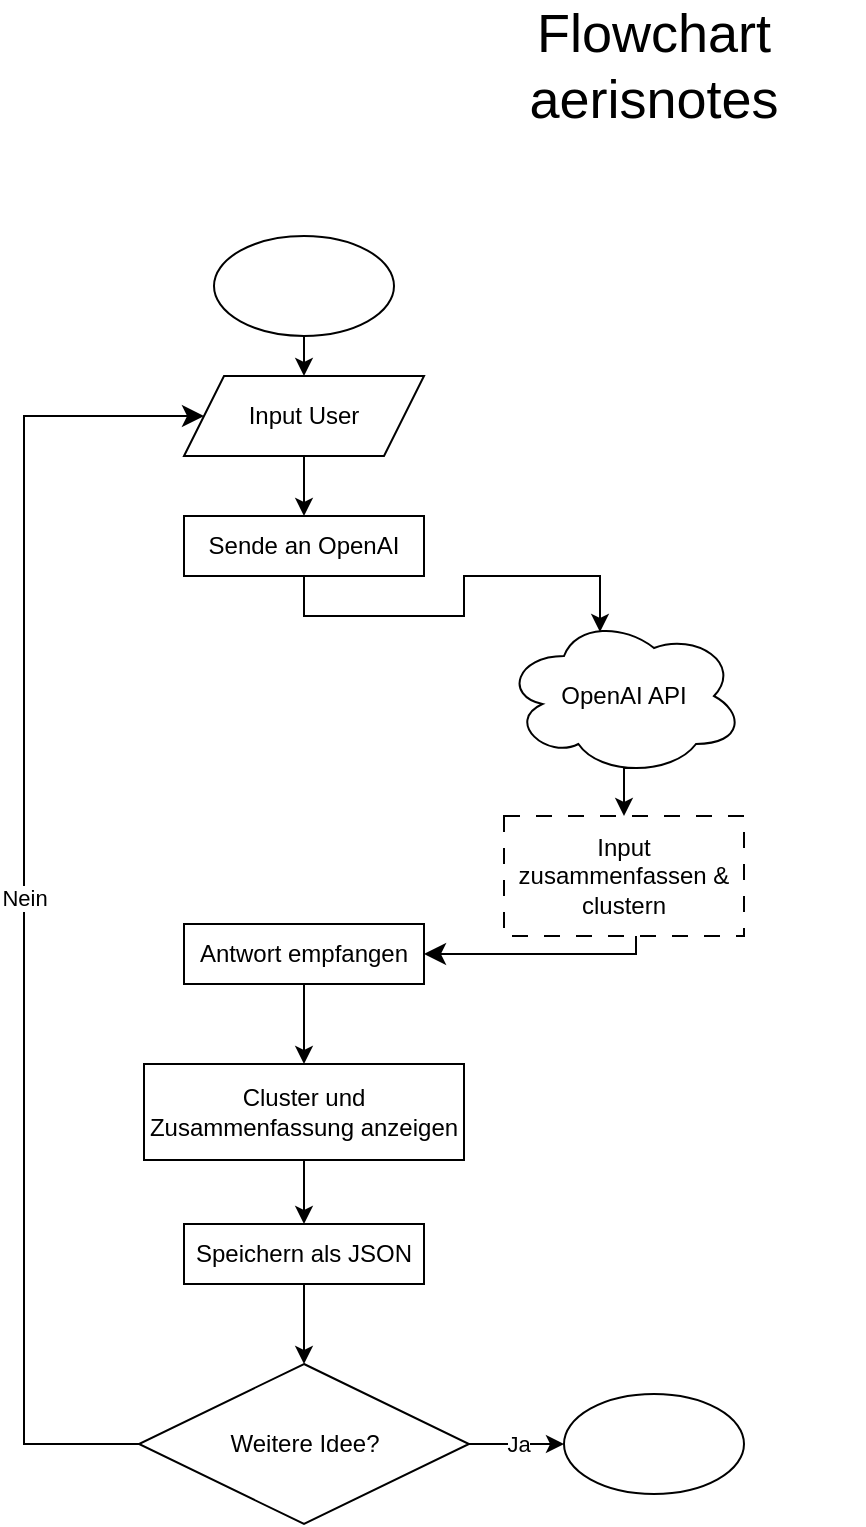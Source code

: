 <mxfile version="26.2.15">
  <diagram id="C5RBs43oDa-KdzZeNtuy" name="Page-1">
    <mxGraphModel dx="1258" dy="1082" grid="1" gridSize="10" guides="1" tooltips="1" connect="1" arrows="1" fold="1" page="1" pageScale="1" pageWidth="827" pageHeight="1169" math="0" shadow="0">
      <root>
        <mxCell id="WIyWlLk6GJQsqaUBKTNV-0" />
        <mxCell id="WIyWlLk6GJQsqaUBKTNV-1" parent="WIyWlLk6GJQsqaUBKTNV-0" />
        <mxCell id="Bh1EDCbn83jrM42MJJoX-24" style="edgeStyle=orthogonalEdgeStyle;rounded=0;orthogonalLoop=1;jettySize=auto;html=1;exitX=0.5;exitY=1;exitDx=0;exitDy=0;entryX=0.5;entryY=0;entryDx=0;entryDy=0;" edge="1" parent="WIyWlLk6GJQsqaUBKTNV-1" source="Bh1EDCbn83jrM42MJJoX-0" target="Bh1EDCbn83jrM42MJJoX-21">
          <mxGeometry relative="1" as="geometry" />
        </mxCell>
        <mxCell id="Bh1EDCbn83jrM42MJJoX-0" value="" style="ellipse;whiteSpace=wrap;html=1;" vertex="1" parent="WIyWlLk6GJQsqaUBKTNV-1">
          <mxGeometry x="215" y="140" width="90" height="50" as="geometry" />
        </mxCell>
        <mxCell id="Bh1EDCbn83jrM42MJJoX-2" value="Sende an OpenAI" style="rounded=0;whiteSpace=wrap;html=1;" vertex="1" parent="WIyWlLk6GJQsqaUBKTNV-1">
          <mxGeometry x="200" y="280" width="120" height="30" as="geometry" />
        </mxCell>
        <mxCell id="Bh1EDCbn83jrM42MJJoX-27" style="edgeStyle=orthogonalEdgeStyle;rounded=0;orthogonalLoop=1;jettySize=auto;html=1;exitX=0.55;exitY=0.95;exitDx=0;exitDy=0;exitPerimeter=0;entryX=0.5;entryY=0;entryDx=0;entryDy=0;" edge="1" parent="WIyWlLk6GJQsqaUBKTNV-1" source="Bh1EDCbn83jrM42MJJoX-3" target="Bh1EDCbn83jrM42MJJoX-26">
          <mxGeometry relative="1" as="geometry" />
        </mxCell>
        <mxCell id="Bh1EDCbn83jrM42MJJoX-3" value="OpenAI API" style="ellipse;shape=cloud;whiteSpace=wrap;html=1;" vertex="1" parent="WIyWlLk6GJQsqaUBKTNV-1">
          <mxGeometry x="360" y="330" width="120" height="80" as="geometry" />
        </mxCell>
        <mxCell id="Bh1EDCbn83jrM42MJJoX-4" value="Antwort empfangen" style="rounded=0;whiteSpace=wrap;html=1;" vertex="1" parent="WIyWlLk6GJQsqaUBKTNV-1">
          <mxGeometry x="200" y="484" width="120" height="30" as="geometry" />
        </mxCell>
        <mxCell id="Bh1EDCbn83jrM42MJJoX-19" style="edgeStyle=orthogonalEdgeStyle;rounded=0;orthogonalLoop=1;jettySize=auto;html=1;exitX=0.5;exitY=1;exitDx=0;exitDy=0;entryX=0.5;entryY=0;entryDx=0;entryDy=0;" edge="1" parent="WIyWlLk6GJQsqaUBKTNV-1" source="Bh1EDCbn83jrM42MJJoX-5" target="Bh1EDCbn83jrM42MJJoX-6">
          <mxGeometry relative="1" as="geometry" />
        </mxCell>
        <mxCell id="Bh1EDCbn83jrM42MJJoX-5" value="Cluster und Zusammenfassung anzeigen" style="rounded=0;whiteSpace=wrap;html=1;" vertex="1" parent="WIyWlLk6GJQsqaUBKTNV-1">
          <mxGeometry x="180" y="554" width="160" height="48" as="geometry" />
        </mxCell>
        <mxCell id="Bh1EDCbn83jrM42MJJoX-20" style="edgeStyle=orthogonalEdgeStyle;rounded=0;orthogonalLoop=1;jettySize=auto;html=1;exitX=0.5;exitY=1;exitDx=0;exitDy=0;entryX=0.5;entryY=0;entryDx=0;entryDy=0;" edge="1" parent="WIyWlLk6GJQsqaUBKTNV-1" source="Bh1EDCbn83jrM42MJJoX-6" target="Bh1EDCbn83jrM42MJJoX-7">
          <mxGeometry relative="1" as="geometry" />
        </mxCell>
        <mxCell id="Bh1EDCbn83jrM42MJJoX-6" value="Speichern als JSON" style="rounded=0;whiteSpace=wrap;html=1;" vertex="1" parent="WIyWlLk6GJQsqaUBKTNV-1">
          <mxGeometry x="200" y="634" width="120" height="30" as="geometry" />
        </mxCell>
        <mxCell id="Bh1EDCbn83jrM42MJJoX-7" value="Weitere Idee?" style="rhombus;whiteSpace=wrap;html=1;" vertex="1" parent="WIyWlLk6GJQsqaUBKTNV-1">
          <mxGeometry x="177.5" y="704" width="165" height="80" as="geometry" />
        </mxCell>
        <mxCell id="Bh1EDCbn83jrM42MJJoX-8" value="" style="ellipse;whiteSpace=wrap;html=1;" vertex="1" parent="WIyWlLk6GJQsqaUBKTNV-1">
          <mxGeometry x="390" y="719" width="90" height="50" as="geometry" />
        </mxCell>
        <mxCell id="Bh1EDCbn83jrM42MJJoX-10" value="Nein" style="edgeStyle=elbowEdgeStyle;elbow=vertical;endArrow=classic;html=1;curved=0;rounded=0;endSize=8;startSize=8;exitX=0;exitY=0.5;exitDx=0;exitDy=0;entryX=0;entryY=0.5;entryDx=0;entryDy=0;" edge="1" parent="WIyWlLk6GJQsqaUBKTNV-1" source="Bh1EDCbn83jrM42MJJoX-7" target="Bh1EDCbn83jrM42MJJoX-21">
          <mxGeometry width="50" height="50" relative="1" as="geometry">
            <mxPoint x="370" y="600" as="sourcePoint" />
            <mxPoint x="130" y="290" as="targetPoint" />
            <Array as="points">
              <mxPoint x="120" y="480" />
            </Array>
          </mxGeometry>
        </mxCell>
        <mxCell id="Bh1EDCbn83jrM42MJJoX-11" value="Ja" style="endArrow=classic;html=1;rounded=0;exitX=1;exitY=0.5;exitDx=0;exitDy=0;entryX=0;entryY=0.5;entryDx=0;entryDy=0;" edge="1" parent="WIyWlLk6GJQsqaUBKTNV-1" source="Bh1EDCbn83jrM42MJJoX-7" target="Bh1EDCbn83jrM42MJJoX-8">
          <mxGeometry width="50" height="50" relative="1" as="geometry">
            <mxPoint x="440" y="674" as="sourcePoint" />
            <mxPoint x="490" y="624" as="targetPoint" />
          </mxGeometry>
        </mxCell>
        <mxCell id="Bh1EDCbn83jrM42MJJoX-15" value="" style="edgeStyle=elbowEdgeStyle;elbow=vertical;endArrow=classic;html=1;curved=0;rounded=0;endSize=8;startSize=8;exitX=0.55;exitY=0.95;exitDx=0;exitDy=0;exitPerimeter=0;entryX=1;entryY=0.5;entryDx=0;entryDy=0;" edge="1" parent="WIyWlLk6GJQsqaUBKTNV-1" target="Bh1EDCbn83jrM42MJJoX-4">
          <mxGeometry width="50" height="50" relative="1" as="geometry">
            <mxPoint x="426" y="470" as="sourcePoint" />
            <mxPoint x="420" y="414" as="targetPoint" />
            <Array as="points">
              <mxPoint x="390" y="499" />
            </Array>
          </mxGeometry>
        </mxCell>
        <mxCell id="Bh1EDCbn83jrM42MJJoX-16" value="" style="endArrow=classic;html=1;rounded=0;exitX=0.5;exitY=1;exitDx=0;exitDy=0;entryX=0.5;entryY=0;entryDx=0;entryDy=0;" edge="1" parent="WIyWlLk6GJQsqaUBKTNV-1" source="Bh1EDCbn83jrM42MJJoX-4" target="Bh1EDCbn83jrM42MJJoX-5">
          <mxGeometry width="50" height="50" relative="1" as="geometry">
            <mxPoint x="370" y="464" as="sourcePoint" />
            <mxPoint x="420" y="414" as="targetPoint" />
          </mxGeometry>
        </mxCell>
        <mxCell id="Bh1EDCbn83jrM42MJJoX-25" style="edgeStyle=orthogonalEdgeStyle;rounded=0;orthogonalLoop=1;jettySize=auto;html=1;exitX=0.5;exitY=1;exitDx=0;exitDy=0;entryX=0.5;entryY=0;entryDx=0;entryDy=0;" edge="1" parent="WIyWlLk6GJQsqaUBKTNV-1" source="Bh1EDCbn83jrM42MJJoX-21" target="Bh1EDCbn83jrM42MJJoX-2">
          <mxGeometry relative="1" as="geometry" />
        </mxCell>
        <mxCell id="Bh1EDCbn83jrM42MJJoX-21" value="Input User" style="shape=parallelogram;perimeter=parallelogramPerimeter;whiteSpace=wrap;html=1;fixedSize=1;" vertex="1" parent="WIyWlLk6GJQsqaUBKTNV-1">
          <mxGeometry x="200" y="210" width="120" height="40" as="geometry" />
        </mxCell>
        <mxCell id="Bh1EDCbn83jrM42MJJoX-26" value="Input zusammenfassen &amp;amp; clustern" style="rounded=0;whiteSpace=wrap;html=1;dashed=1;dashPattern=8 8;" vertex="1" parent="WIyWlLk6GJQsqaUBKTNV-1">
          <mxGeometry x="360" y="430" width="120" height="60" as="geometry" />
        </mxCell>
        <mxCell id="Bh1EDCbn83jrM42MJJoX-28" style="edgeStyle=orthogonalEdgeStyle;rounded=0;orthogonalLoop=1;jettySize=auto;html=1;exitX=0.5;exitY=1;exitDx=0;exitDy=0;entryX=0.4;entryY=0.1;entryDx=0;entryDy=0;entryPerimeter=0;" edge="1" parent="WIyWlLk6GJQsqaUBKTNV-1" source="Bh1EDCbn83jrM42MJJoX-2" target="Bh1EDCbn83jrM42MJJoX-3">
          <mxGeometry relative="1" as="geometry" />
        </mxCell>
        <mxCell id="Bh1EDCbn83jrM42MJJoX-29" value="Flowchart aerisnotes" style="text;html=1;align=center;verticalAlign=middle;whiteSpace=wrap;rounded=0;fontSize=27;" vertex="1" parent="WIyWlLk6GJQsqaUBKTNV-1">
          <mxGeometry x="330" y="40" width="210" height="30" as="geometry" />
        </mxCell>
      </root>
    </mxGraphModel>
  </diagram>
</mxfile>
